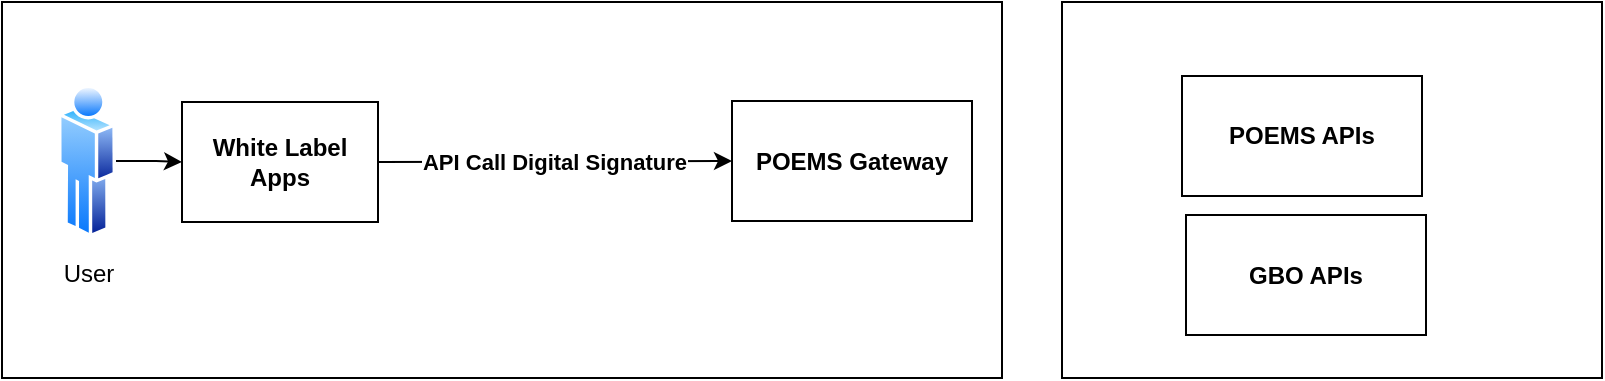<mxfile version="12.3.1" type="github" pages="1">
  <diagram id="TsyXs1lMvlzcTJBPzldi" name="Page-1">
    <mxGraphModel dx="1038" dy="500" grid="1" gridSize="10" guides="1" tooltips="1" connect="1" arrows="1" fold="1" page="1" pageScale="1" pageWidth="850" pageHeight="1100" math="0" shadow="0">
      <root>
        <mxCell id="0"/>
        <mxCell id="1" parent="0"/>
        <mxCell id="jrE4Ar8w_MybIHlGVkCT-11" value="" style="rounded=0;whiteSpace=wrap;html=1;" vertex="1" parent="1">
          <mxGeometry x="570" y="283" width="270" height="188" as="geometry"/>
        </mxCell>
        <mxCell id="jrE4Ar8w_MybIHlGVkCT-12" value="" style="rounded=0;whiteSpace=wrap;html=1;" vertex="1" parent="1">
          <mxGeometry x="40" y="283" width="500" height="188" as="geometry"/>
        </mxCell>
        <mxCell id="jrE4Ar8w_MybIHlGVkCT-7" value="&lt;b&gt;POEMS APIs&lt;/b&gt;" style="rounded=0;whiteSpace=wrap;html=1;" vertex="1" parent="1">
          <mxGeometry x="630" y="320" width="120" height="60" as="geometry"/>
        </mxCell>
        <mxCell id="jrE4Ar8w_MybIHlGVkCT-8" value="&lt;b&gt;GBO APIs&lt;/b&gt;" style="rounded=0;whiteSpace=wrap;html=1;" vertex="1" parent="1">
          <mxGeometry x="632" y="389.5" width="120" height="60" as="geometry"/>
        </mxCell>
        <mxCell id="jrE4Ar8w_MybIHlGVkCT-4" value="&lt;b&gt;White Label Apps&lt;/b&gt;" style="rounded=0;whiteSpace=wrap;html=1;" vertex="1" parent="1">
          <mxGeometry x="130" y="333" width="98" height="60" as="geometry"/>
        </mxCell>
        <mxCell id="jrE4Ar8w_MybIHlGVkCT-5" value="&lt;b&gt;POEMS Gateway&lt;/b&gt;" style="rounded=0;whiteSpace=wrap;html=1;" vertex="1" parent="1">
          <mxGeometry x="405" y="332.5" width="120" height="60" as="geometry"/>
        </mxCell>
        <mxCell id="jrE4Ar8w_MybIHlGVkCT-13" style="edgeStyle=orthogonalEdgeStyle;rounded=0;orthogonalLoop=1;jettySize=auto;html=1;entryX=0;entryY=0.5;entryDx=0;entryDy=0;" edge="1" parent="1" source="jrE4Ar8w_MybIHlGVkCT-1" target="jrE4Ar8w_MybIHlGVkCT-4">
          <mxGeometry relative="1" as="geometry"/>
        </mxCell>
        <mxCell id="jrE4Ar8w_MybIHlGVkCT-1" value="User" style="aspect=fixed;perimeter=ellipsePerimeter;html=1;align=center;shadow=0;dashed=0;spacingTop=3;image;image=img/lib/active_directory/user.svg;" vertex="1" parent="1">
          <mxGeometry x="68" y="323.5" width="29" height="78" as="geometry"/>
        </mxCell>
        <mxCell id="jrE4Ar8w_MybIHlGVkCT-14" value="&lt;b&gt;API Call Digital Signature&lt;/b&gt;" style="endArrow=classic;html=1;exitX=1;exitY=0.5;exitDx=0;exitDy=0;entryX=0;entryY=0.5;entryDx=0;entryDy=0;" edge="1" parent="1" source="jrE4Ar8w_MybIHlGVkCT-4" target="jrE4Ar8w_MybIHlGVkCT-5">
          <mxGeometry width="50" height="50" relative="1" as="geometry">
            <mxPoint x="250" y="570" as="sourcePoint"/>
            <mxPoint x="300" y="520" as="targetPoint"/>
          </mxGeometry>
        </mxCell>
      </root>
    </mxGraphModel>
  </diagram>
</mxfile>
